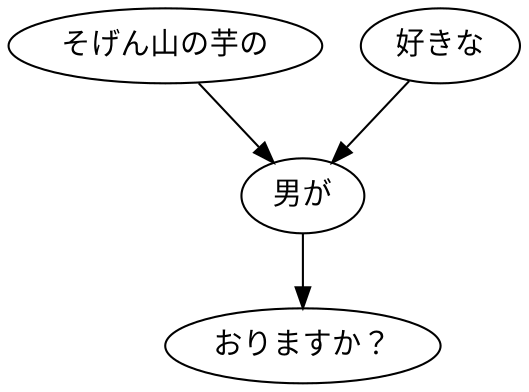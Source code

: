 digraph graph2994 {
	node0 [label="そげん山の芋の"];
	node1 [label="好きな"];
	node2 [label="男が"];
	node3 [label="おりますか？"];
	node0 -> node2;
	node1 -> node2;
	node2 -> node3;
}
